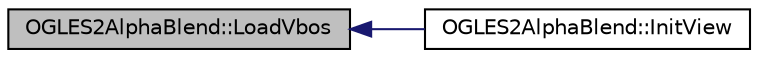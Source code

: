 digraph "OGLES2AlphaBlend::LoadVbos"
{
  edge [fontname="Helvetica",fontsize="10",labelfontname="Helvetica",labelfontsize="10"];
  node [fontname="Helvetica",fontsize="10",shape=record];
  rankdir="LR";
  Node1 [label="OGLES2AlphaBlend::LoadVbos",height=0.2,width=0.4,color="black", fillcolor="grey75", style="filled", fontcolor="black"];
  Node1 -> Node2 [dir="back",color="midnightblue",fontsize="10",style="solid",fontname="Helvetica"];
  Node2 [label="OGLES2AlphaBlend::InitView",height=0.2,width=0.4,color="black", fillcolor="white", style="filled",URL="$class_o_g_l_e_s2_alpha_blend.html#ae12cde52d934d877320ada08767b7c23"];
}
